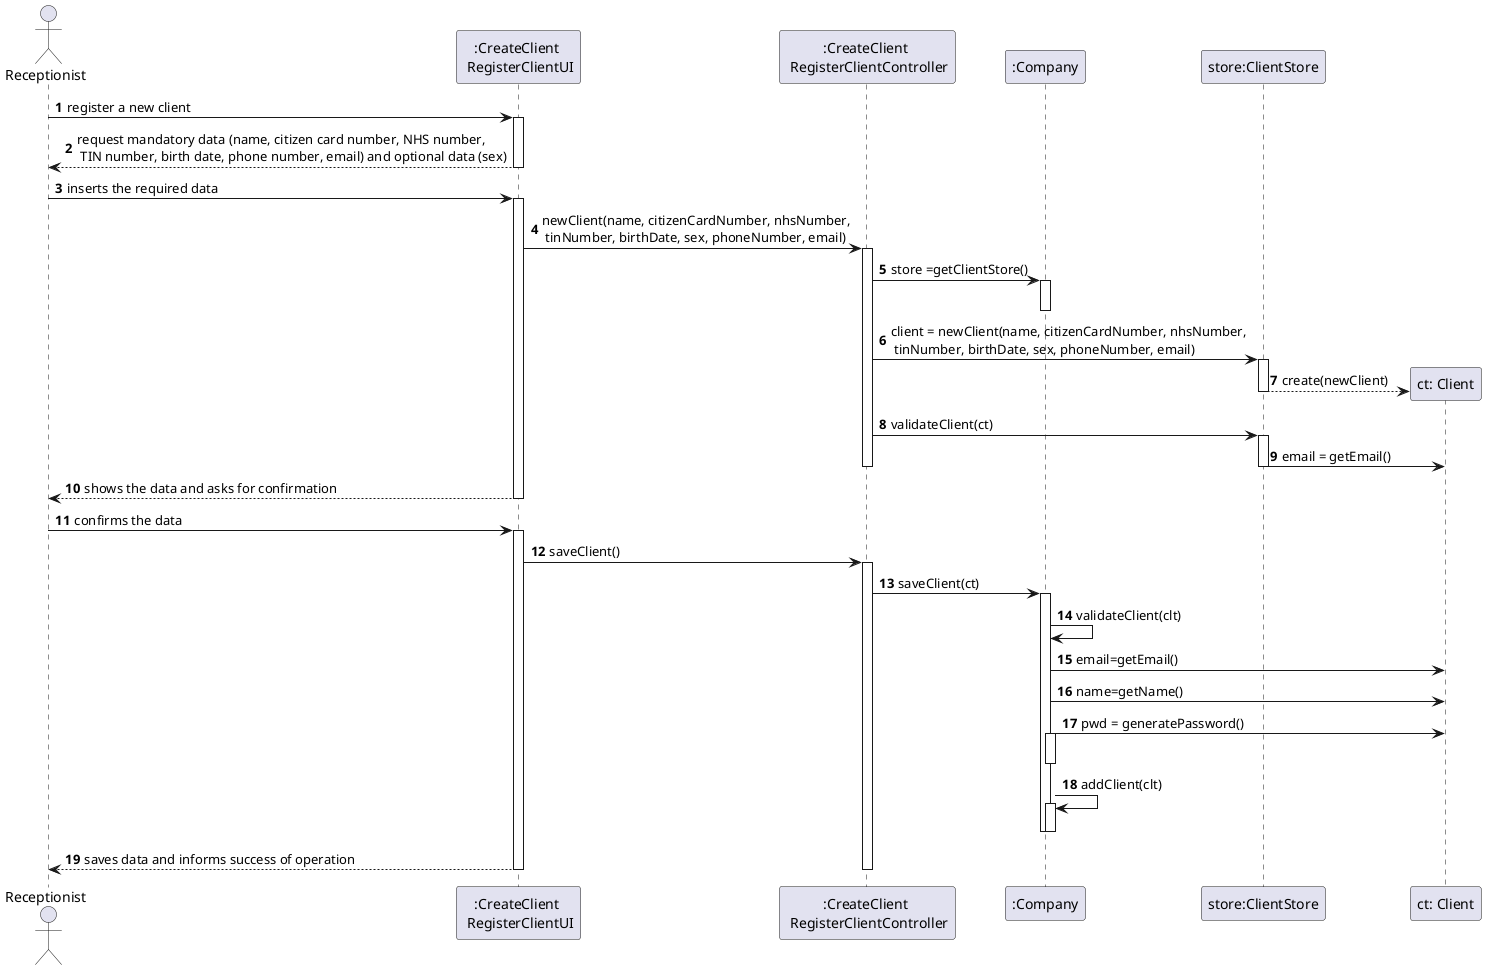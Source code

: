 @startuml
autonumber
'hide footbox
actor "Receptionist" as RECEP

participant ":CreateClient \n RegisterClientUI" as UI
participant ":CreateClient \n RegisterClientController" as CTRL
participant ":Company" as C
participant "store:ClientStore" as CS
participant "ct: Client" as CL


RECEP -> UI : register a new client
activate UI
    UI --> RECEP : request mandatory data (name, citizen card number, NHS number,\n TIN number, birth date, phone number, email) and optional data (sex)
deactivate UI

RECEP -> UI : inserts the required data
activate UI
    UI -> CTRL : newClient(name, citizenCardNumber, nhsNumber,\n tinNumber, birthDate, sex, phoneNumber, email)

activate CTRL

        CTRL -> C: store =getClientStore()
        activate C
        deactivate C

        CTRL -> CS: client = newClient(name, citizenCardNumber, nhsNumber,\n tinNumber, birthDate, sex, phoneNumber, email)

        activate CS
        CS --> CL** : create(newClient)
        deactivate CS

        CTRL -> CS : validateClient(ct)

        activate CS
        CS -> CL : email = getEmail()


        deactivate CS

    deactivate CTRL
    UI --> RECEP : shows the data and asks for confirmation
deactivate UI
RECEP -> UI : confirms the data
activate UI

    UI -> CTRL : saveClient()

activate CTRL
    CTRL -> C : saveClient(ct)

activate C

    C -> C : validateClient(clt)
    C -> CL : email=getEmail()
    C -> CL : name=getName()
    C -> CL : pwd = generatePassword()
    activate C
    deactivate C
    C -> C : addClient(clt)
    activate C
    deactivate C
    deactivate C


UI --> RECEP : saves data and informs success of operation
deactivate C
deactivate UI
deactivate CTRL

@enduml
